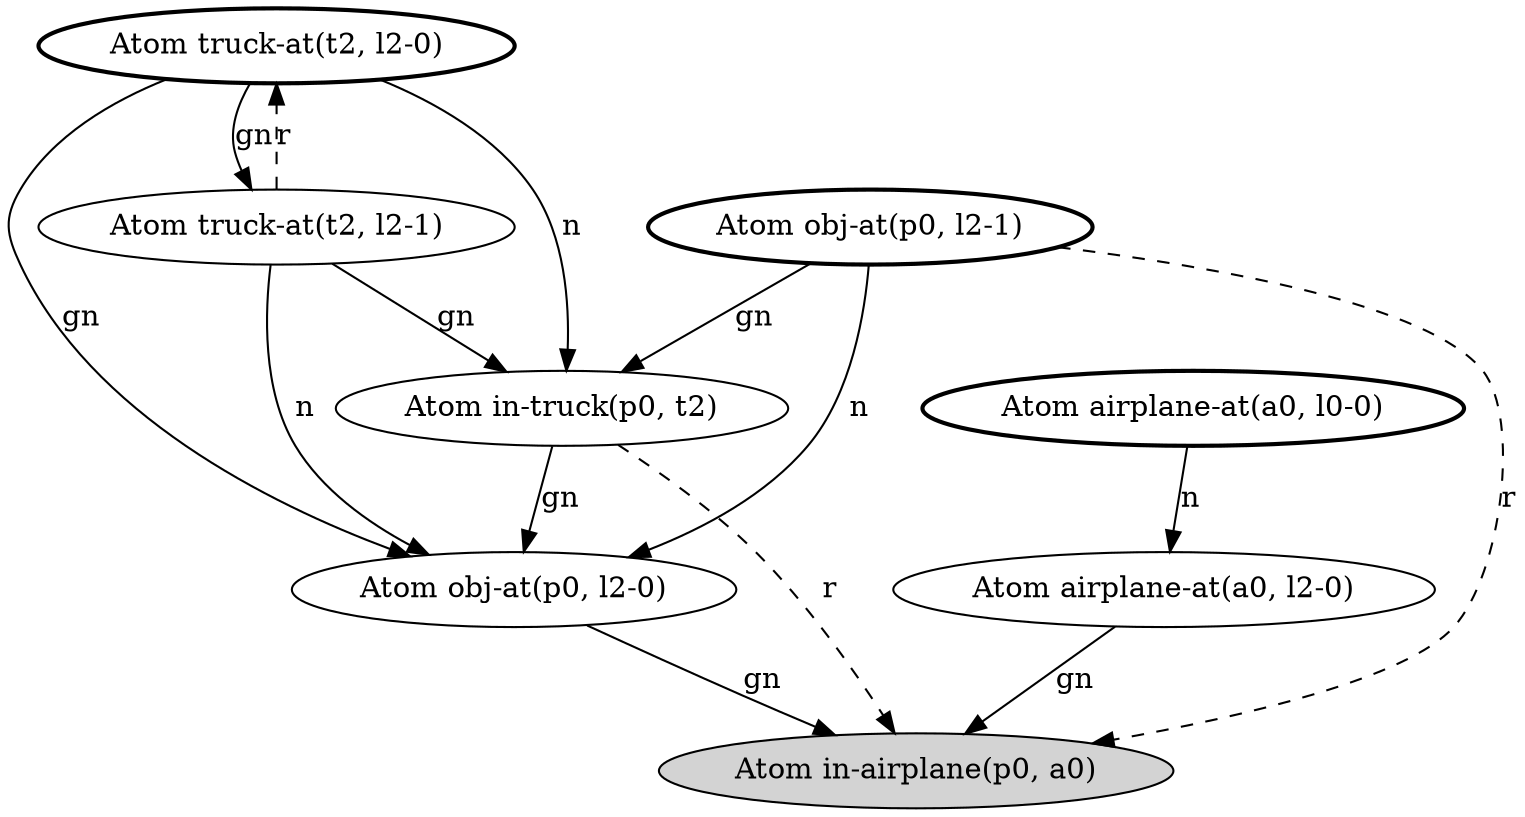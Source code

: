 digraph G {
  lm0 [label="Atom in-airplane(p0, a0)", style=filled];
  lm1 [label="Atom truck-at(t2, l2-0)", style=bold];
      lm1 -> lm6 [label="gn"];
      lm1 -> lm2 [label="gn"];
      lm1 -> lm5 [label="n"];
  lm2 [label="Atom truck-at(t2, l2-1)"];
      lm2 -> lm1 [label="r", style=dashed];
      lm2 -> lm5 [label="gn"];
      lm2 -> lm6 [label="n"];
  lm3 [label="Atom airplane-at(a0, l0-0)", style=bold];
      lm3 -> lm4 [label="n"];
  lm4 [label="Atom airplane-at(a0, l2-0)"];
      lm4 -> lm0 [label="gn"];
  lm5 [label="Atom in-truck(p0, t2)"];
      lm5 -> lm0 [label="r", style=dashed];
      lm5 -> lm6 [label="gn"];
  lm6 [label="Atom obj-at(p0, l2-0)"];
      lm6 -> lm0 [label="gn"];
  lm7 [label="Atom obj-at(p0, l2-1)", style=bold];
      lm7 -> lm0 [label="r", style=dashed];
      lm7 -> lm5 [label="gn"];
      lm7 -> lm6 [label="n"];
}
